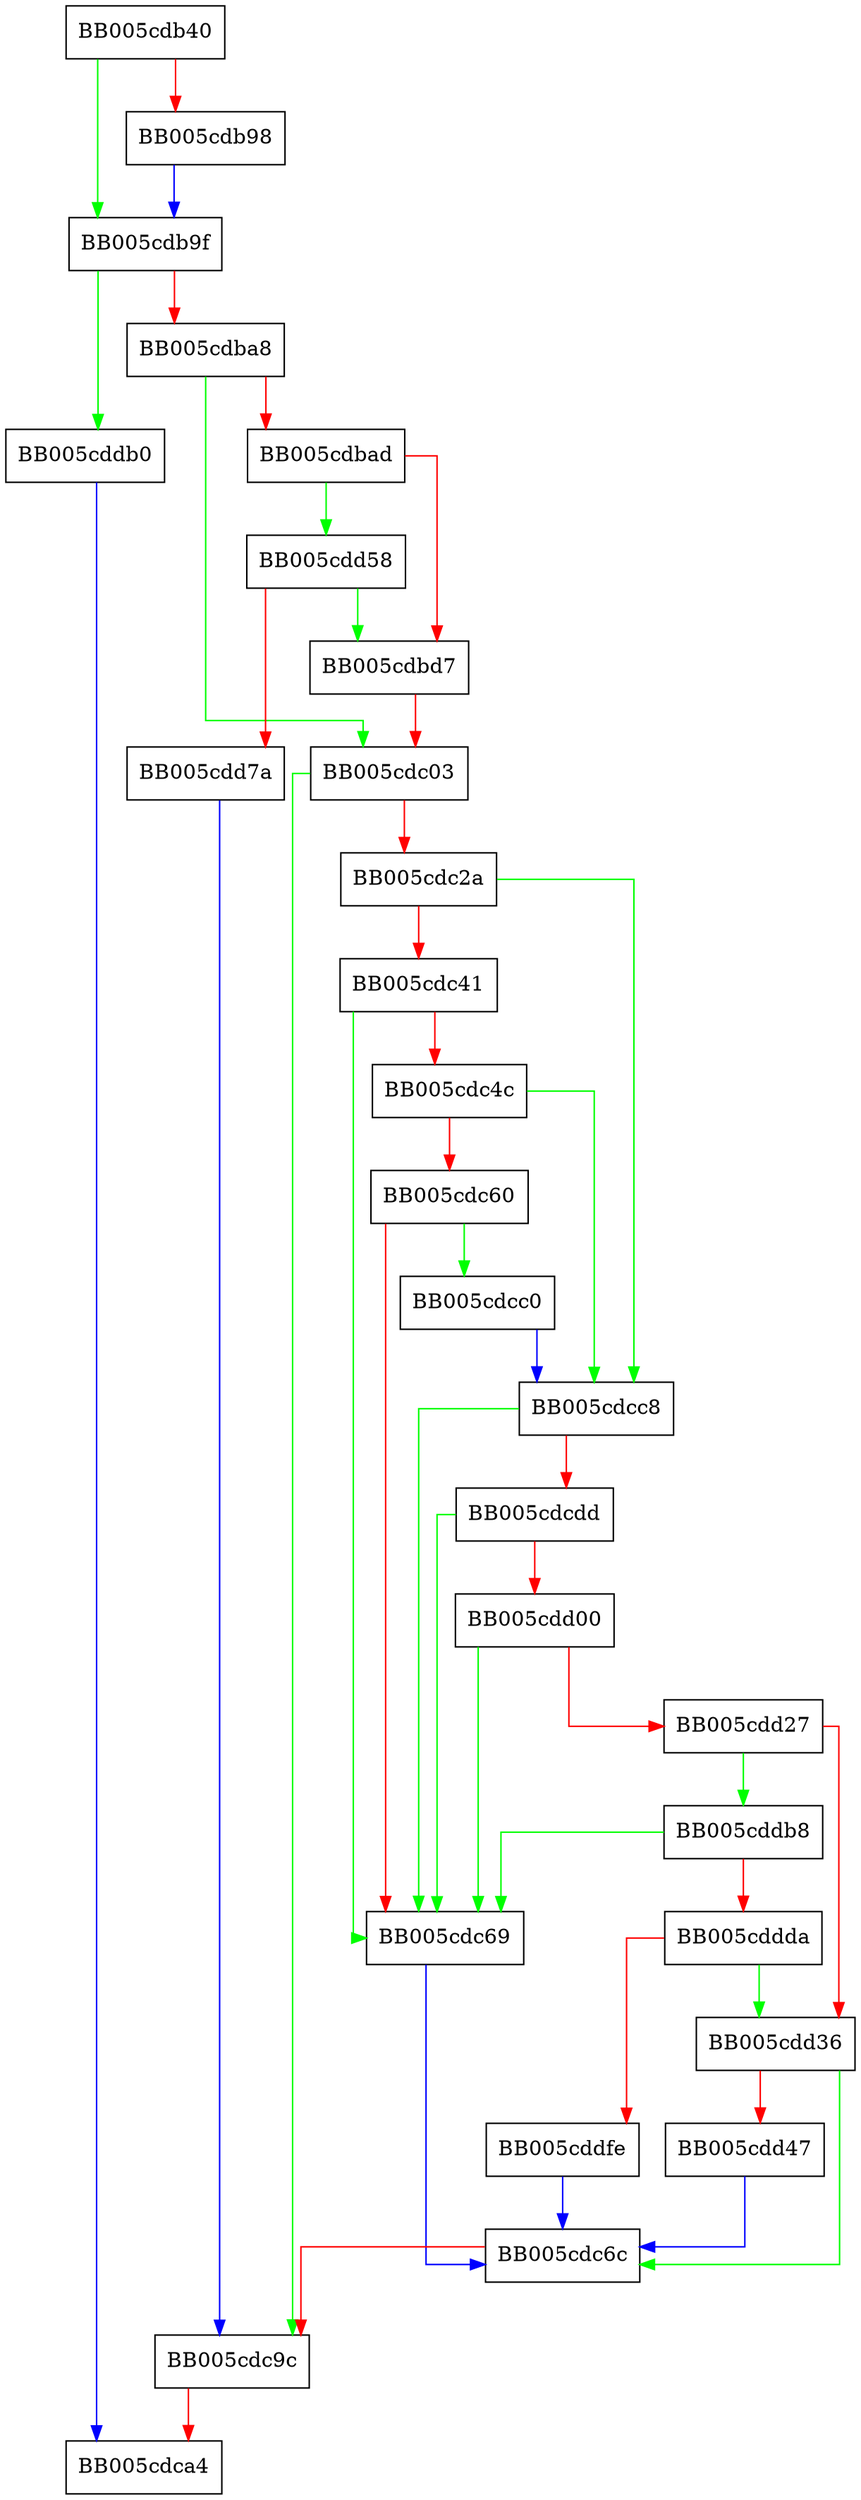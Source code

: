 digraph EVP_Q_mac {
  node [shape="box"];
  graph [splines=ortho];
  BB005cdb40 -> BB005cdb9f [color="green"];
  BB005cdb40 -> BB005cdb98 [color="red"];
  BB005cdb98 -> BB005cdb9f [color="blue"];
  BB005cdb9f -> BB005cddb0 [color="green"];
  BB005cdb9f -> BB005cdba8 [color="red"];
  BB005cdba8 -> BB005cdc03 [color="green"];
  BB005cdba8 -> BB005cdbad [color="red"];
  BB005cdbad -> BB005cdd58 [color="green"];
  BB005cdbad -> BB005cdbd7 [color="red"];
  BB005cdbd7 -> BB005cdc03 [color="red"];
  BB005cdc03 -> BB005cdc9c [color="green"];
  BB005cdc03 -> BB005cdc2a [color="red"];
  BB005cdc2a -> BB005cdcc8 [color="green"];
  BB005cdc2a -> BB005cdc41 [color="red"];
  BB005cdc41 -> BB005cdc69 [color="green"];
  BB005cdc41 -> BB005cdc4c [color="red"];
  BB005cdc4c -> BB005cdcc8 [color="green"];
  BB005cdc4c -> BB005cdc60 [color="red"];
  BB005cdc60 -> BB005cdcc0 [color="green"];
  BB005cdc60 -> BB005cdc69 [color="red"];
  BB005cdc69 -> BB005cdc6c [color="blue"];
  BB005cdc6c -> BB005cdc9c [color="red"];
  BB005cdc9c -> BB005cdca4 [color="red"];
  BB005cdcc0 -> BB005cdcc8 [color="blue"];
  BB005cdcc8 -> BB005cdc69 [color="green"];
  BB005cdcc8 -> BB005cdcdd [color="red"];
  BB005cdcdd -> BB005cdc69 [color="green"];
  BB005cdcdd -> BB005cdd00 [color="red"];
  BB005cdd00 -> BB005cdc69 [color="green"];
  BB005cdd00 -> BB005cdd27 [color="red"];
  BB005cdd27 -> BB005cddb8 [color="green"];
  BB005cdd27 -> BB005cdd36 [color="red"];
  BB005cdd36 -> BB005cdc6c [color="green"];
  BB005cdd36 -> BB005cdd47 [color="red"];
  BB005cdd47 -> BB005cdc6c [color="blue"];
  BB005cdd58 -> BB005cdbd7 [color="green"];
  BB005cdd58 -> BB005cdd7a [color="red"];
  BB005cdd7a -> BB005cdc9c [color="blue"];
  BB005cddb0 -> BB005cdca4 [color="blue"];
  BB005cddb8 -> BB005cdc69 [color="green"];
  BB005cddb8 -> BB005cddda [color="red"];
  BB005cddda -> BB005cdd36 [color="green"];
  BB005cddda -> BB005cddfe [color="red"];
  BB005cddfe -> BB005cdc6c [color="blue"];
}